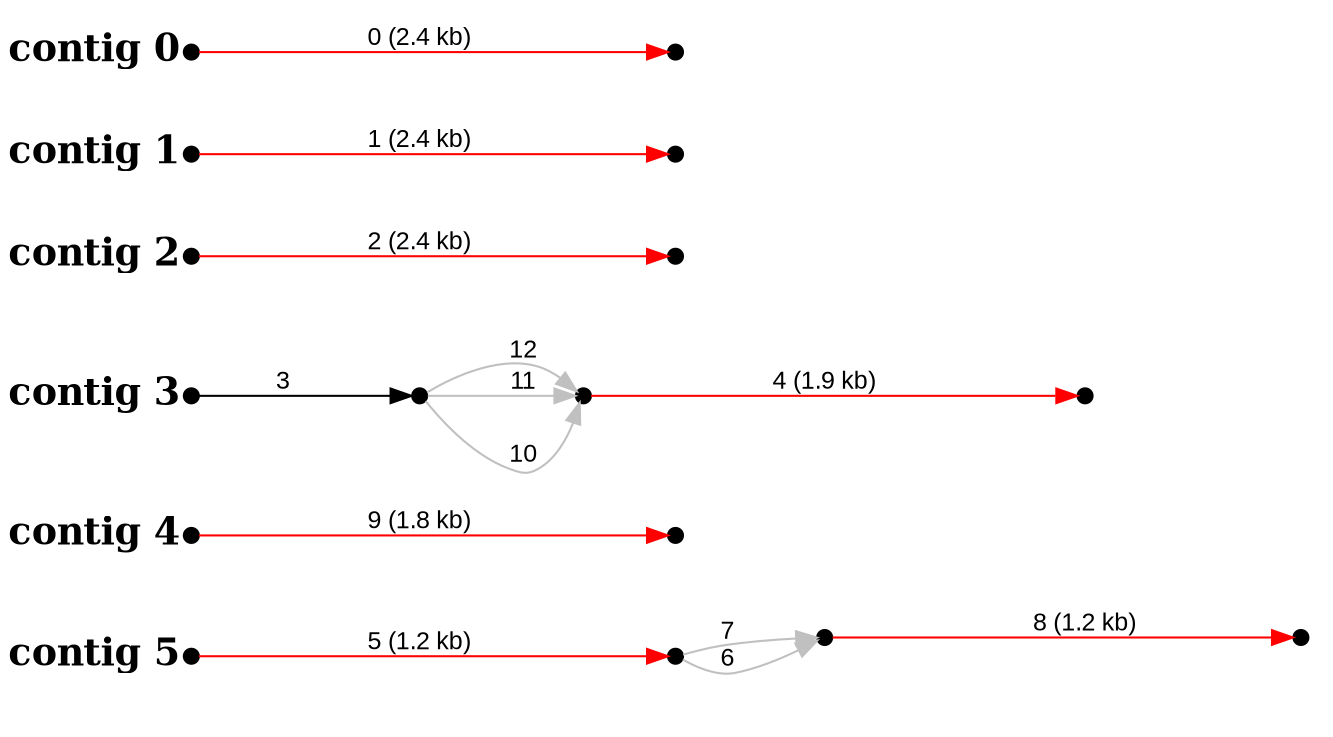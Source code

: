 digraph G {

node [width=0.1,height=0.1,fontsize=10,shape=point];
edge [fontsize=12,penwidth=1,arrowsize=1,fontname=Arial];
margin=1.0;
rankdir=LR;
labeljust=l;
margin=0;

subgraph cluster5 {
color=white;
12 -> 13 [minlen=4,color=red,label="5 (1.2 kb)",taillabel="contig 5",labelangle=180,weight=10000,labeldistance=5,labelfontsize=18,labelfontname="Times-Bold"];
13 -> 14 [minlen=1,color=gray,label="6"];
13 -> 14 [minlen=1,color=gray,label="7"];
14 -> 15 [minlen=4,color=red,label="8 (1.2 kb)"];
}

subgraph cluster4 {
color=white;
10 -> 11 [minlen=4,color=red,label="9 (1.8 kb)",taillabel="contig 4",labelangle=180,weight=10000,labeldistance=5,labelfontsize=18,labelfontname="Times-Bold"];
}

subgraph cluster3 {
color=white;
6 -> 7 [minlen=2,color=black,label="3",taillabel="contig 3",labelangle=180,weight=10000,labeldistance=5,labelfontsize=18,labelfontname="Times-Bold"];
7 -> 8 [minlen=1,color=gray,label="10"];
7 -> 8 [minlen=1,color=gray,label="11"];
7 -> 8 [minlen=1,color=gray,label="12"];
8 -> 9 [minlen=4,color=red,label="4 (1.9 kb)"];
}

subgraph cluster2 {
color=white;
5 -> 4 [minlen=4,color=red,label="2 (2.4 kb)",taillabel="contig 2",labelangle=180,weight=10000,labeldistance=5,labelfontsize=18,labelfontname="Times-Bold"];
}

subgraph cluster1 {
color=white;
3 -> 2 [minlen=4,color=red,label="1 (2.4 kb)",taillabel="contig 1",labelangle=180,weight=10000,labeldistance=5,labelfontsize=18,labelfontname="Times-Bold"];
}

subgraph cluster0 {
color=white;
1 -> 0 [minlen=4,color=red,label="0 (2.4 kb)",taillabel="contig 0",labelangle=180,weight=10000,labeldistance=5,labelfontsize=18,labelfontname="Times-Bold"];
}

}
#done
